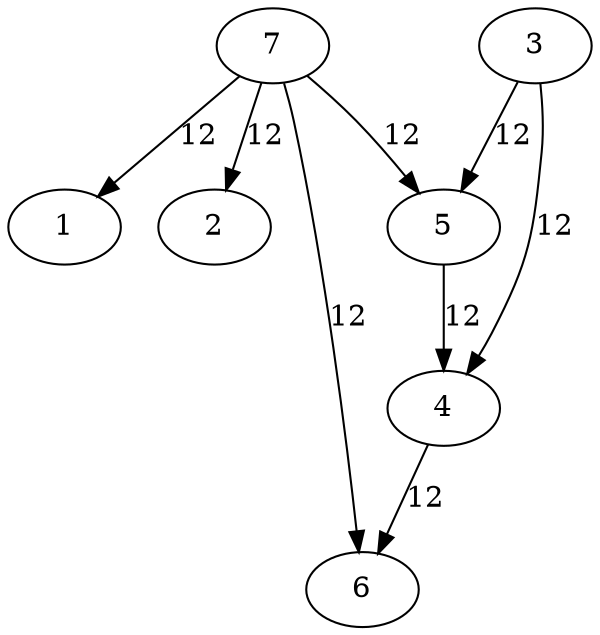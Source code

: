 digraph Grafo {
    7 -> 1 [label = "12"] ;
    7 -> 2 [label = "12"] ;
    7 -> 6 [label = "12"] ;
    7 -> 5 [label = "12"] ;
    5 -> 4 [label = "12"] ;
    3 -> 5 [label = "12"] ;
    3 -> 4 [label = "12"] ;
    4 -> 6 [label = "12"] ;
}
